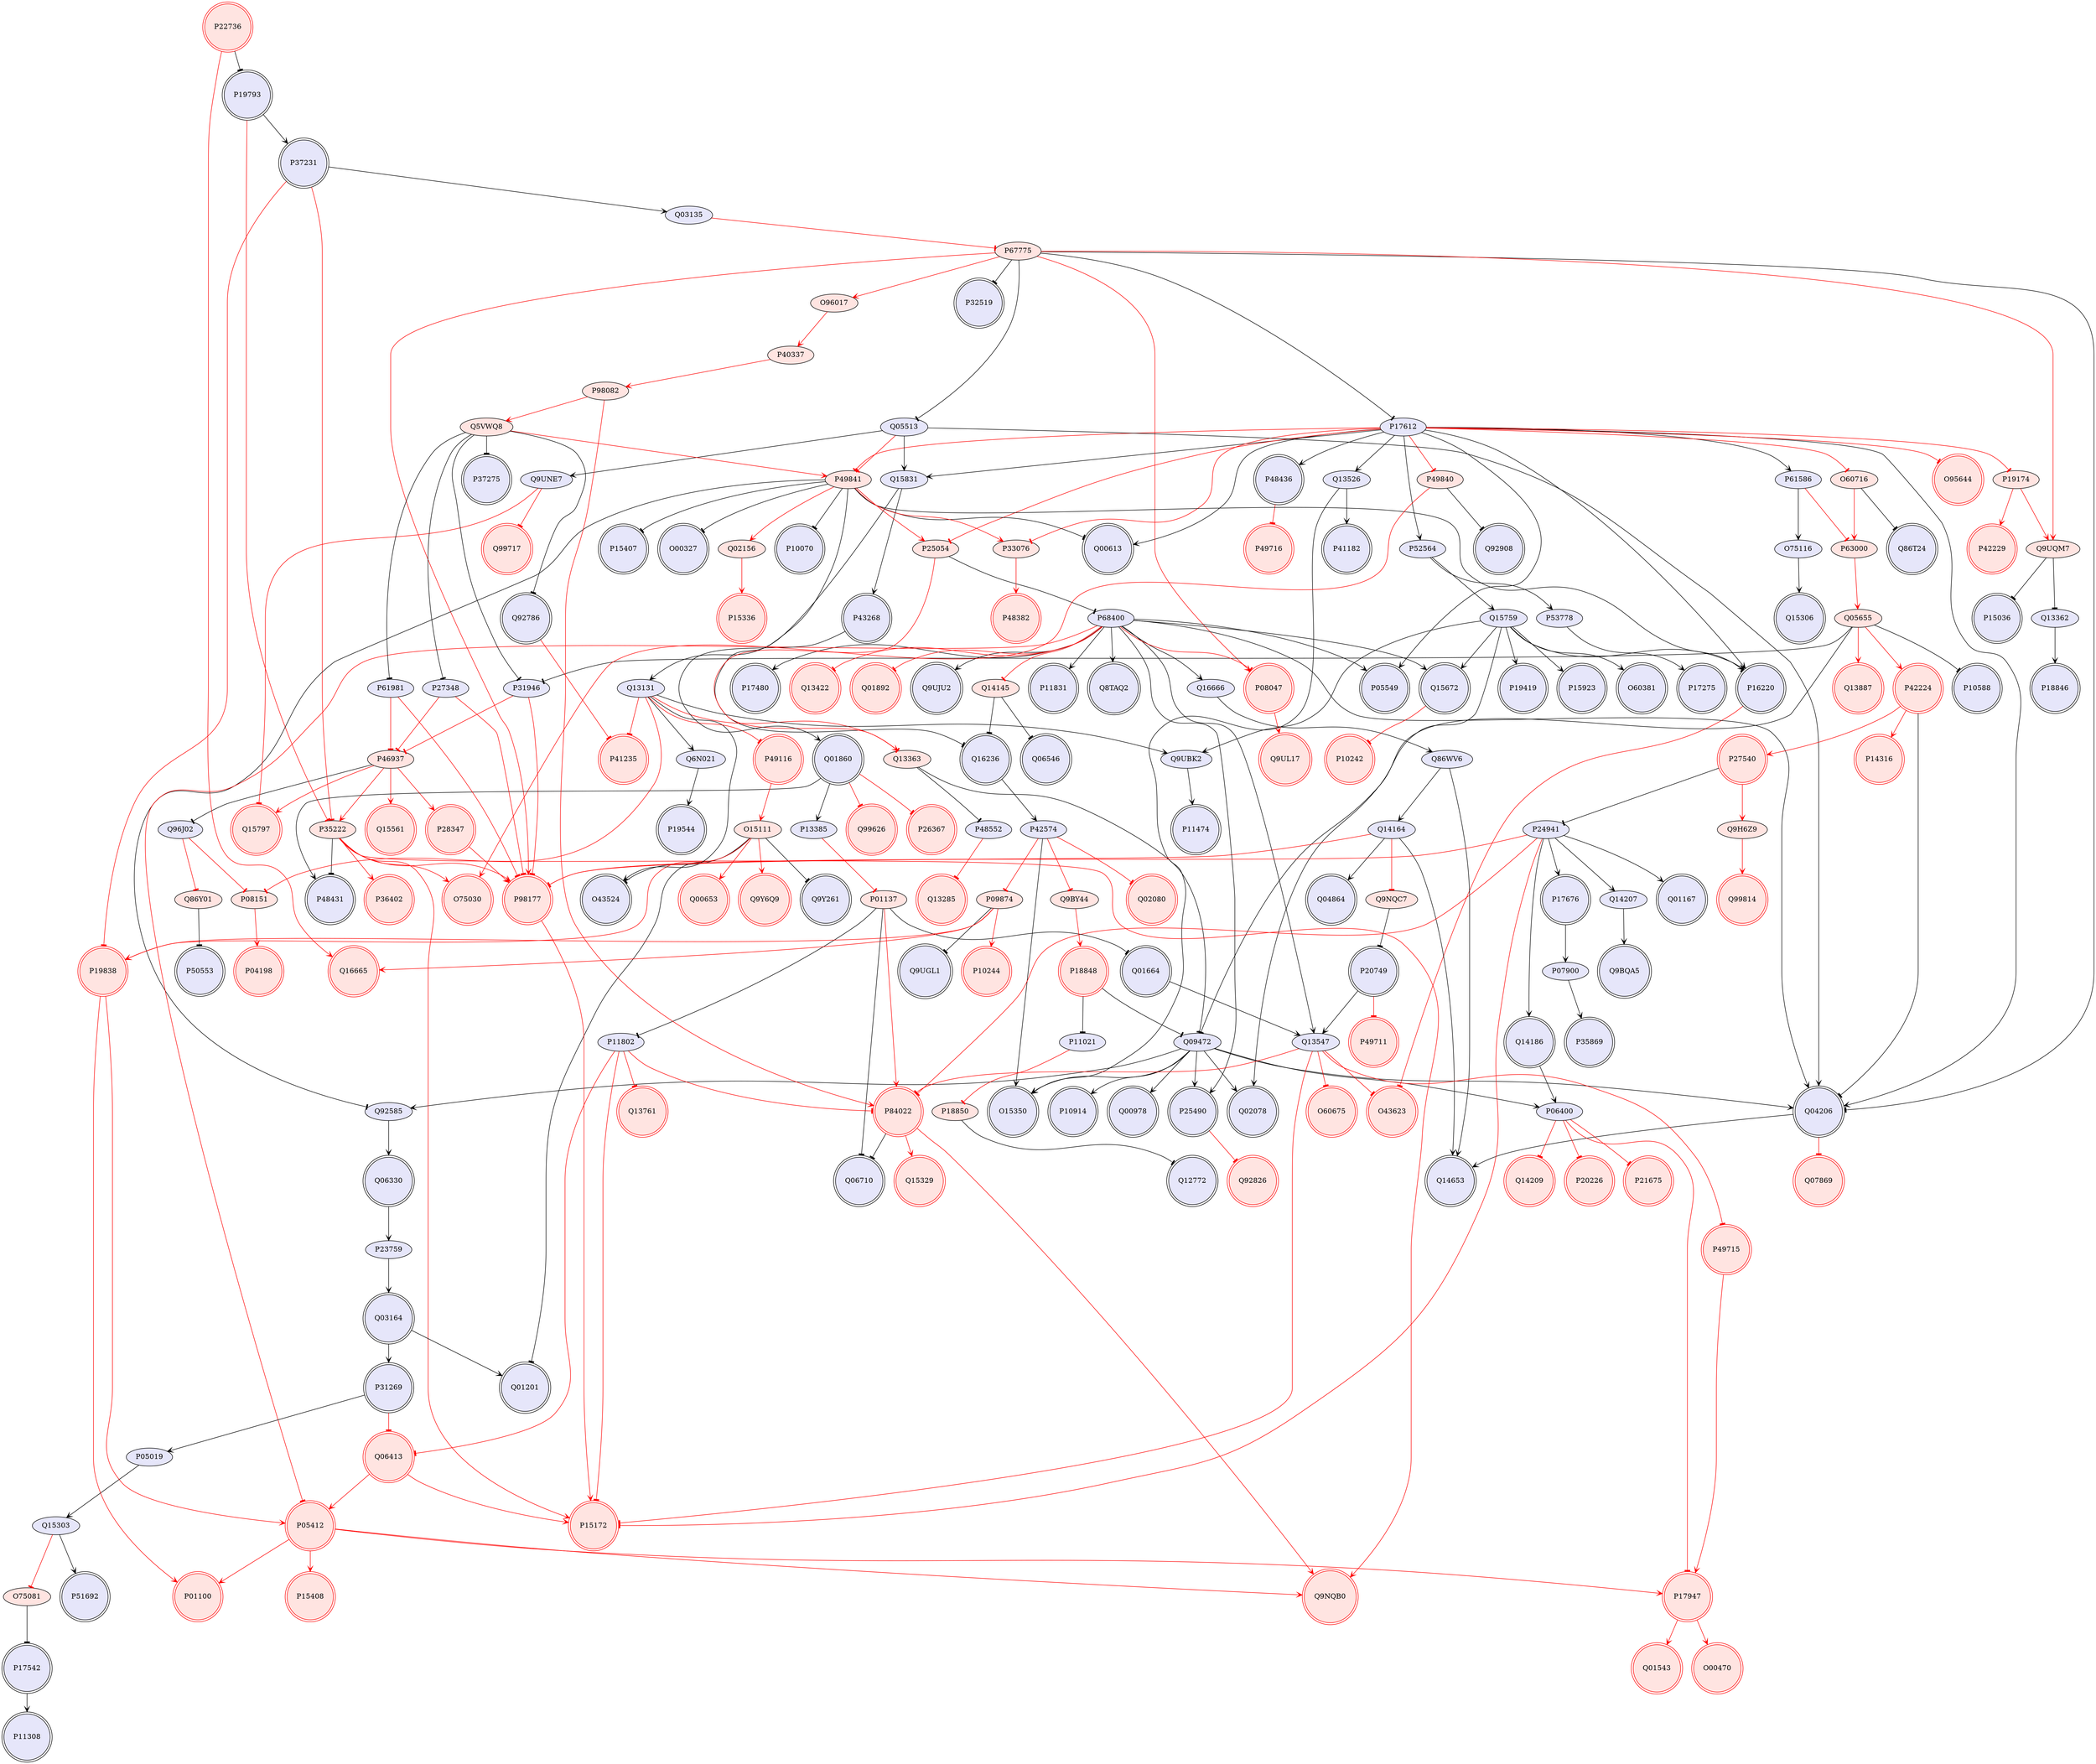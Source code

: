 digraph {

P17612->P61586 [penwidth=1, color=black, arrowhead="vee"]
P17612->P16220 [penwidth=1, color=black, arrowhead="vee"]
P17612->Q15831 [penwidth=1, color=black, arrowhead="vee"]
P67775->P17612 [penwidth=1, color=black, arrowhead="tee"]
P17612->P52564 [penwidth=1, color=black, arrowhead="vee"]
P17612->Q00613 [penwidth=1, color=black, arrowhead="vee"]
P17612->P48436 [penwidth=1, color=black, arrowhead="vee"]
P17612->Q04206 [penwidth=1, color=black, arrowhead="vee"]
P17612->Q13526 [penwidth=1, color=black, arrowhead="vee"]
P17612->P05549 [penwidth=1, color=black, arrowhead="vee"]
P46937->Q96J02 [penwidth=1, color=black, arrowhead="tee"]
P61586->O75116 [penwidth=1, color=black, arrowhead="vee"]
P37231->Q03135 [penwidth=1, color=black, arrowhead="vee"]
Q9NQC7->P20749 [penwidth=1, color=black, arrowhead="tee"]
O15111->Q01201 [penwidth=1, color=black, arrowhead="tee"]
O15111->O43524 [penwidth=1, color=black, arrowhead="tee"]
O15111->Q9Y261 [penwidth=1, color=black, arrowhead="tee"]
P19793->P37231 [penwidth=1, color=black, arrowhead="vee"]
P22736->P19793 [penwidth=1, color=black, arrowhead="tee"]
Q09472->O15350 [penwidth=1, color=black, arrowhead="vee"]
P42574->O15350 [penwidth=1, color=black, arrowhead="vee"]
Q13526->O15350 [penwidth=1, color=black, arrowhead="vee"]
P18848->Q09472 [penwidth=1, color=black, arrowhead="tee"]
Q13363->Q09472 [penwidth=1, color=black, arrowhead="tee"]
Q09472->P25490 [penwidth=1, color=black, arrowhead="vee"]
Q09472->P10914 [penwidth=1, color=black, arrowhead="vee"]
Q09472->P06400 [penwidth=1, color=black, arrowhead="vee"]
Q09472->Q92585 [penwidth=1, color=black, arrowhead="vee"]
Q09472->Q02078 [penwidth=1, color=black, arrowhead="vee"]
Q09472->Q04206 [penwidth=1, color=black, arrowhead="vee"]
Q05655->Q09472 [penwidth=1, color=black, arrowhead="tee"]
Q09472->Q00978 [penwidth=1, color=black, arrowhead="vee"]
P49841->O00327 [penwidth=1, color=black, arrowhead="tee"]
Q15303->P51692 [penwidth=1, color=black, arrowhead="vee"]
P35222->P48431 [penwidth=1, color=black, arrowhead="tee"]
Q13363->P48552 [penwidth=1, color=black, arrowhead="tee"]
P05019->Q15303 [penwidth=1, color=black, arrowhead="vee"]
Q15759->P16220 [penwidth=1, color=black, arrowhead="vee"]
P49841->P16220 [penwidth=1, color=black, arrowhead="tee"]
Q14164->Q14653 [penwidth=1, color=black, arrowhead="vee"]
Q14164->Q04864 [penwidth=1, color=black, arrowhead="vee"]
Q86WV6->Q14164 [penwidth=1, color=black, arrowhead="vee"]
P68400->P25490 [penwidth=1, color=black, arrowhead="vee"]
P25054->P68400 [penwidth=1, color=black, arrowhead="tee"]
P49841->P10070 [penwidth=1, color=black, arrowhead="tee"]
Q05513->Q15831 [penwidth=1, color=black, arrowhead="vee"]
Q15831->Q13131 [penwidth=1, color=black, arrowhead="vee"]
Q15831->P43268 [penwidth=1, color=black, arrowhead="vee"]
P24941->Q14207 [penwidth=1, color=black, arrowhead="vee"]
P24941->P17676 [penwidth=1, color=black, arrowhead="vee"]
P24941->Q14186 [penwidth=1, color=black, arrowhead="vee"]
P24941->Q01167 [penwidth=1, color=black, arrowhead="vee"]
P67775->Q04206 [penwidth=1, color=black, arrowhead="tee"]
P67775->Q05513 [penwidth=1, color=black, arrowhead="tee"]
P67775->P32519 [penwidth=1, color=black, arrowhead="tee"]
P49840->Q92908 [penwidth=1, color=black, arrowhead="tee"]
Q04206->Q14653 [penwidth=1, color=black, arrowhead="vee"]
Q86WV6->Q14653 [penwidth=1, color=black, arrowhead="vee"]
P52564->Q15759 [penwidth=1, color=black, arrowhead="vee"]
P52564->P53778 [penwidth=1, color=black, arrowhead="vee"]
O75116->Q15306 [penwidth=1, color=black, arrowhead="vee"]
P42224->Q04206 [penwidth=1, color=black, arrowhead="tee"]
P49841->Q00613 [penwidth=1, color=black, arrowhead="tee"]
O75081->P17542 [penwidth=1, color=black, arrowhead="tee"]
P68400->Q9UJU2 [penwidth=1, color=black, arrowhead="vee"]
Q16236->P42574 [penwidth=1, color=black, arrowhead="vee"]
Q92585->Q06330 [penwidth=1, color=black, arrowhead="vee"]
Q06330->P23759 [penwidth=1, color=black, arrowhead="vee"]
Q13362->P18846 [penwidth=1, color=black, arrowhead="vee"]
Q14207->Q9BQA5 [penwidth=1, color=black, arrowhead="vee"]
P68400->P11831 [penwidth=1, color=black, arrowhead="vee"]
P68400->Q13547 [penwidth=1, color=black, arrowhead="vee"]
P20749->Q13547 [penwidth=1, color=black, arrowhead="vee"]
Q01664->Q13547 [penwidth=1, color=black, arrowhead="vee"]
Q03164->Q01201 [penwidth=1, color=black, arrowhead="vee"]
Q05513->Q9UNE7 [penwidth=1, color=black, arrowhead="vee"]
Q9UQM7->Q13362 [penwidth=1, color=black, arrowhead="tee"]
Q9UQM7->P15036 [penwidth=1, color=black, arrowhead="tee"]
P18850->Q12772 [penwidth=1, color=black, arrowhead="tee"]
P68400->Q8TAQ2 [penwidth=1, color=black, arrowhead="vee"]
P68400->Q04206 [penwidth=1, color=black, arrowhead="vee"]
P68400->Q15672 [penwidth=1, color=black, arrowhead="vee"]
P68400->Q16666 [penwidth=1, color=black, arrowhead="vee"]
P68400->P17480 [penwidth=1, color=black, arrowhead="vee"]
P68400->P05549 [penwidth=1, color=black, arrowhead="vee"]
Q15759->P15923 [penwidth=1, color=black, arrowhead="vee"]
Q15759->Q9UBK2 [penwidth=1, color=black, arrowhead="vee"]
Q15759->Q02078 [penwidth=1, color=black, arrowhead="vee"]
Q15759->Q15672 [penwidth=1, color=black, arrowhead="vee"]
Q15759->O60381 [penwidth=1, color=black, arrowhead="vee"]
Q15759->P19419 [penwidth=1, color=black, arrowhead="vee"]
P49841->P15407 [penwidth=1, color=black, arrowhead="tee"]
P84022->Q06710 [penwidth=1, color=black, arrowhead="tee"]
P01137->Q06710 [penwidth=1, color=black, arrowhead="tee"]
Q14186->P06400 [penwidth=1, color=black, arrowhead="vee"]
Q14145->Q06546 [penwidth=1, color=black, arrowhead="tee"]
P49841->Q92585 [penwidth=1, color=black, arrowhead="tee"]
Q13131->Q9UBK2 [penwidth=1, color=black, arrowhead="vee"]
Q9UBK2->P11474 [penwidth=1, color=black, arrowhead="vee"]
Q05513->Q04206 [penwidth=1, color=black, arrowhead="vee"]
P17676->P07900 [penwidth=1, color=black, arrowhead="vee"]
P49841->Q16236 [penwidth=1, color=black, arrowhead="tee"]
Q14145->Q16236 [penwidth=1, color=black, arrowhead="tee"]
Q03164->P31269 [penwidth=1, color=black, arrowhead="vee"]
P23759->Q03164 [penwidth=1, color=black, arrowhead="vee"]
P09874->Q9UGL1 [penwidth=1, color=black, arrowhead="tee"]
Q05655->P31946 [penwidth=1, color=black, arrowhead="tee"]
Q05655->P10588 [penwidth=1, color=black, arrowhead="tee"]
Q13131->O43524 [penwidth=1, color=black, arrowhead="vee"]
O60716->Q86T24 [penwidth=1, color=black, arrowhead="tee"]
Q13526->P41182 [penwidth=1, color=black, arrowhead="vee"]
P07900->P35869 [penwidth=1, color=black, arrowhead="vee"]
Q5VWQ8->P31946 [penwidth=1, color=black, arrowhead="tee"]
Q86Y01->P50553 [penwidth=1, color=black, arrowhead="tee"]
Q16666->Q86WV6 [penwidth=1, color=black, arrowhead="vee"]
Q13131->Q6N021 [penwidth=1, color=black, arrowhead="vee"]
Q6N021->P19544 [penwidth=1, color=black, arrowhead="vee"]
P43268->Q01860 [penwidth=1, color=black, arrowhead="vee"]
P17542->P11308 [penwidth=1, color=black, arrowhead="vee"]
Q01860->P48431 [penwidth=1, color=black, arrowhead="vee"]
Q01860->P13385 [penwidth=1, color=black, arrowhead="vee"]
Q5VWQ8->P37275 [penwidth=1, color=black, arrowhead="tee"]
P53778->P17275 [penwidth=1, color=black, arrowhead="vee"]
P18848->P11021 [penwidth=1, color=black, arrowhead="tee"]
Q5VWQ8->Q92786 [penwidth=1, color=black, arrowhead="tee"]
P01137->P11802 [penwidth=1, color=black, arrowhead="tee"]
P01137->Q01664 [penwidth=1, color=black, arrowhead="tee"]
P27540->P24941 [penwidth=1, color=black, arrowhead="tee"]
P31269->P05019 [penwidth=1, color=black, arrowhead="vee"]
P17612->P25054 [penwidth=1, color=red, arrowhead="tee"]
P17612->P49840 [penwidth=1, color=red, arrowhead="tee"]
P17612->P19174 [penwidth=1, color=red, arrowhead="tee"]
P17612->O60716 [penwidth=1, color=red, arrowhead="tee"]
P17612->P49841 [penwidth=1, color=red, arrowhead="tee"]
P17612->O95644 [penwidth=1, color=red, arrowhead="tee"]
P17612->P33076 [penwidth=1, color=red, arrowhead="tee"]
Q96J02->P08151 [penwidth=1, color=red, arrowhead="tee"]
Q96J02->Q86Y01 [penwidth=1, color=red, arrowhead="tee"]
P61586->P63000 [penwidth=1, color=red, arrowhead="tee"]
Q03135->P67775 [penwidth=1, color=red, arrowhead="tee"]
P63000->Q05655 [penwidth=1, color=red, arrowhead="vee"]
O60716->P63000 [penwidth=1, color=red, arrowhead="vee"]
Q14164->Q9NQC7 [penwidth=1, color=red, arrowhead="tee"]
O15111->Q00653 [penwidth=1, color=red, arrowhead="vee"]
P49116->O15111 [penwidth=1, color=red, arrowhead="vee"]
O15111->P19838 [penwidth=1, color=red, arrowhead="vee"]
O15111->Q9Y6Q9 [penwidth=1, color=red, arrowhead="vee"]
P19793->P35222 [penwidth=1, color=red, arrowhead="tee"]
Q9UNE7->Q99717 [penwidth=1, color=red, arrowhead="tee"]
Q9BY44->P18848 [penwidth=1, color=red, arrowhead="vee"]
Q13131->P08151 [penwidth=1, color=red, arrowhead="tee"]
P46937->P35222 [penwidth=1, color=red, arrowhead="vee"]
P35222->Q9NQB0 [penwidth=1, color=red, arrowhead="vee"]
P35222->P15172 [penwidth=1, color=red, arrowhead="vee"]
P35222->O75030 [penwidth=1, color=red, arrowhead="vee"]
P35222->P36402 [penwidth=1, color=red, arrowhead="vee"]
P35222->P98177 [penwidth=1, color=red, arrowhead="vee"]
P46937->Q15797 [penwidth=1, color=red, arrowhead="vee"]
Q9UNE7->Q15797 [penwidth=1, color=red, arrowhead="tee"]
P25054->Q13363 [penwidth=1, color=red, arrowhead="vee"]
Q13131->Q13363 [penwidth=1, color=red, arrowhead="tee"]
P42224->P27540 [penwidth=1, color=red, arrowhead="vee"]
P27540->Q9H6Z9 [penwidth=1, color=red, arrowhead="vee"]
P09874->P10244 [penwidth=1, color=red, arrowhead="vee"]
P31946->P46937 [penwidth=1, color=red, arrowhead="tee"]
P46937->Q15561 [penwidth=1, color=red, arrowhead="vee"]
P46937->P28347 [penwidth=1, color=red, arrowhead="vee"]
Q13131->P49116 [penwidth=1, color=red, arrowhead="tee"]
P49715->P17947 [penwidth=1, color=red, arrowhead="vee"]
Q14164->P98177 [penwidth=1, color=red, arrowhead="tee"]
P37231->P19838 [penwidth=1, color=red, arrowhead="tee"]
P19838->P05412 [penwidth=1, color=red, arrowhead="vee"]
P09874->P19838 [penwidth=1, color=red, arrowhead="vee"]
P19838->P01100 [penwidth=1, color=red, arrowhead="vee"]
P49841->P25054 [penwidth=1, color=red, arrowhead="vee"]
P48552->Q13285 [penwidth=1, color=red, arrowhead="tee"]
P06400->Q14209 [penwidth=1, color=red, arrowhead="tee"]
P05412->Q9NQB0 [penwidth=1, color=red, arrowhead="vee"]
P84022->Q9NQB0 [penwidth=1, color=red, arrowhead="vee"]
P24941->P15172 [penwidth=1, color=red, arrowhead="tee"]
P24941->P84022 [penwidth=1, color=red, arrowhead="tee"]
P24941->P98177 [penwidth=1, color=red, arrowhead="tee"]
P67775->Q9UQM7 [penwidth=1, color=red, arrowhead="vee"]
P67775->O96017 [penwidth=1, color=red, arrowhead="vee"]
P67775->P08047 [penwidth=1, color=red, arrowhead="vee"]
P67775->P98177 [penwidth=1, color=red, arrowhead="vee"]
P06400->P20226 [penwidth=1, color=red, arrowhead="tee"]
P49840->O75030 [penwidth=1, color=red, arrowhead="vee"]
Q05655->P42224 [penwidth=1, color=red, arrowhead="vee"]
P42224->P14316 [penwidth=1, color=red, arrowhead="vee"]
Q15303->O75081 [penwidth=1, color=red, arrowhead="tee"]
P68400->P05412 [penwidth=1, color=red, arrowhead="tee"]
P05412->P17947 [penwidth=1, color=red, arrowhead="vee"]
P05412->P01100 [penwidth=1, color=red, arrowhead="vee"]
P05412->P15408 [penwidth=1, color=red, arrowhead="vee"]
Q13547->P15172 [penwidth=1, color=red, arrowhead="tee"]
P11802->P15172 [penwidth=1, color=red, arrowhead="tee"]
Q06413->P15172 [penwidth=1, color=red, arrowhead="vee"]
P42574->Q9BY44 [penwidth=1, color=red, arrowhead="tee"]
P42574->P09874 [penwidth=1, color=red, arrowhead="tee"]
P42574->Q02080 [penwidth=1, color=red, arrowhead="tee"]
Q13547->O60675 [penwidth=1, color=red, arrowhead="tee"]
Q13547->P84022 [penwidth=1, color=red, arrowhead="tee"]
Q13547->O43623 [penwidth=1, color=red, arrowhead="tee"]
P19174->Q9UQM7 [penwidth=1, color=red, arrowhead="vee"]
P19174->P42229 [penwidth=1, color=red, arrowhead="vee"]
Q9H6Z9->Q99814 [penwidth=1, color=red, arrowhead="vee"]
P11021->P18850 [penwidth=1, color=red, arrowhead="tee"]
P68400->P08047 [penwidth=1, color=red, arrowhead="tee"]
P68400->Q14145 [penwidth=1, color=red, arrowhead="tee"]
P68400->Q13422 [penwidth=1, color=red, arrowhead="tee"]
P68400->Q01892 [penwidth=1, color=red, arrowhead="tee"]
Q02156->P15336 [penwidth=1, color=red, arrowhead="vee"]
P11802->Q13761 [penwidth=1, color=red, arrowhead="tee"]
P06400->P17947 [penwidth=1, color=red, arrowhead="tee"]
P06400->P21675 [penwidth=1, color=red, arrowhead="tee"]
P08047->Q9UL17 [penwidth=1, color=red, arrowhead="vee"]
Q04206->Q07869 [penwidth=1, color=red, arrowhead="tee"]
P22736->Q16665 [penwidth=1, color=red, arrowhead="vee"]
P09874->Q16665 [penwidth=1, color=red, arrowhead="vee"]
O96017->P40337 [penwidth=1, color=red, arrowhead="vee"]
P84022->Q15329 [penwidth=1, color=red, arrowhead="vee"]
P01137->P84022 [penwidth=1, color=red, arrowhead="vee"]
P11802->P84022 [penwidth=1, color=red, arrowhead="tee"]
P98082->P84022 [penwidth=1, color=red, arrowhead="vee"]
Q05513->P49841 [penwidth=1, color=red, arrowhead="tee"]
Q05655->Q13887 [penwidth=1, color=red, arrowhead="vee"]
P49841->Q02156 [penwidth=1, color=red, arrowhead="vee"]
Q5VWQ8->P49841 [penwidth=1, color=red, arrowhead="vee"]
P49841->P33076 [penwidth=1, color=red, arrowhead="vee"]
P31946->P98177 [penwidth=1, color=red, arrowhead="tee"]
P13385->P01137 [penwidth=1, color=red, arrowhead="tee"]
Q92786->P41235 [penwidth=1, color=red, arrowhead="tee"]
P11802->Q06413 [penwidth=1, color=red, arrowhead="tee"]
P98082->Q5VWQ8 [penwidth=1, color=red, arrowhead="vee"]
Q13131->P41235 [penwidth=1, color=red, arrowhead="tee"]
P33076->P48382 [penwidth=1, color=red, arrowhead="vee"]
P98177->P15172 [penwidth=1, color=red, arrowhead="vee"]
P16220->O43623 [penwidth=1, color=red, arrowhead="tee"]
Q15672->P10242 [penwidth=1, color=red, arrowhead="tee"]
Q06413->P05412 [penwidth=1, color=red, arrowhead="vee"]
P28347->P98177 [penwidth=1, color=red, arrowhead="vee"]
Q13547->P49715 [penwidth=1, color=red, arrowhead="tee"]
P08151->P04198 [penwidth=1, color=red, arrowhead="vee"]
P20749->P49711 [penwidth=1, color=red, arrowhead="tee"]
P25490->Q92826 [penwidth=1, color=red, arrowhead="tee"]
P31269->Q06413 [penwidth=1, color=red, arrowhead="tee"]
Q01860->Q99626 [penwidth=1, color=red, arrowhead="tee"]
Q01860->P26367 [penwidth=1, color=red, arrowhead="tee"]
P17947->Q01543 [penwidth=1, color=red, arrowhead="vee"]
P17947->O00470 [penwidth=1, color=red, arrowhead="vee"]
P40337->P98082 [penwidth=1, color=red, arrowhead="vee"]
P48436->P49716 [penwidth=1, color=red, arrowhead="tee"]
P37231->P35222 [penwidth=1, color=red, arrowhead="tee"]
Q5VWQ8->P27348 [penwidth=1, color=black, arrowhead="tee"]
P27348->P46937 [penwidth=1, color=red, arrowhead="tee"]
P27348->P98177 [penwidth=1, color=red, arrowhead="tee"]
Q5VWQ8->P61981 [penwidth=1, color=black, arrowhead="tee"]
P61981->P46937 [penwidth=1, color=red, arrowhead="tee"]
P61981->P98177 [penwidth=1, color=red, arrowhead="tee"]
P22736 [style=filled, color=red, fillcolor=mistyrose, shape=invhouse];
P35869 [style=filled, color=black, fillcolor=lavender, shape=doublecircle];
P27540 [style=filled, color=red, fillcolor=mistyrose, shape=doublecircle];
O00327 [style=filled, color=black, fillcolor=lavender, shape=doublecircle];
P50553 [style=filled, color=black, fillcolor=lavender, shape=doublecircle];
P18846 [style=filled, color=black, fillcolor=lavender, shape=doublecircle];
P15336 [style=filled, color=red, fillcolor=mistyrose, shape=doublecircle];
P18848 [style=filled, color=red, fillcolor=mistyrose, shape=doublecircle];
P20749 [style=filled, color=black, fillcolor=lavender, shape=doublecircle];
P41182 [style=filled, color=black, fillcolor=lavender, shape=doublecircle];
Q99626 [style=filled, color=red, fillcolor=mistyrose, shape=doublecircle];
P49715 [style=filled, color=red, fillcolor=mistyrose, shape=doublecircle];
P17676 [style=filled, color=black, fillcolor=lavender, shape=doublecircle];
P49716 [style=filled, color=red, fillcolor=mistyrose, shape=doublecircle];
P16220 [style=filled, color=black, fillcolor=lavender, shape=doublecircle];
P49711 [style=filled, color=red, fillcolor=mistyrose, shape=doublecircle];
Q14209 [style=filled, color=red, fillcolor=mistyrose, shape=doublecircle];
Q15329 [style=filled, color=red, fillcolor=mistyrose, shape=doublecircle];
P32519 [style=filled, color=black, fillcolor=lavender, shape=doublecircle];
P19419 [style=filled, color=black, fillcolor=lavender, shape=doublecircle];
Q99814 [style=filled, color=red, fillcolor=mistyrose, shape=doublecircle];
P11308 [style=filled, color=black, fillcolor=lavender, shape=doublecircle];
P11474 [style=filled, color=black, fillcolor=lavender, shape=doublecircle];
P15036 [style=filled, color=black, fillcolor=lavender, shape=doublecircle];
P43268 [style=filled, color=black, fillcolor=lavender, shape=doublecircle];
Q01543 [style=filled, color=red, fillcolor=mistyrose, shape=doublecircle];
P01100 [style=filled, color=red, fillcolor=mistyrose, shape=doublecircle];
P15407 [style=filled, color=black, fillcolor=lavender, shape=doublecircle];
P15408 [style=filled, color=red, fillcolor=mistyrose, shape=doublecircle];
Q9Y261 [style=filled, color=black, fillcolor=lavender, shape=doublecircle];
Q01167 [style=filled, color=black, fillcolor=lavender, shape=doublecircle];
O43524 [style=filled, color=black, fillcolor=lavender, shape=doublecircle];
P98177 [style=filled, color=red, fillcolor=mistyrose, shape=doublecircle];
Q06546 [style=filled, color=black, fillcolor=lavender, shape=doublecircle];
Q92908 [style=filled, color=black, fillcolor=lavender, shape=doublecircle];
P10070 [style=filled, color=black, fillcolor=lavender, shape=doublecircle];
O60381 [style=filled, color=black, fillcolor=lavender, shape=doublecircle];
Q16665 [style=filled, color=red, fillcolor=mistyrose, shape=doublecircle];
Q9BQA5 [style=filled, color=black, fillcolor=lavender, shape=doublecircle];
P41235 [style=filled, color=red, fillcolor=mistyrose, shape=doublecircle];
P31269 [style=filled, color=black, fillcolor=lavender, shape=doublecircle];
Q92826 [style=filled, color=red, fillcolor=mistyrose, shape=doublecircle];
Q00613 [style=filled, color=black, fillcolor=lavender, shape=doublecircle];
Q13422 [style=filled, color=red, fillcolor=mistyrose, shape=doublecircle];
P10914 [style=filled, color=black, fillcolor=lavender, shape=doublecircle];
P14316 [style=filled, color=red, fillcolor=mistyrose, shape=doublecircle];
Q14653 [style=filled, color=black, fillcolor=lavender, shape=doublecircle];
Q15306 [style=filled, color=black, fillcolor=lavender, shape=doublecircle];
Q00978 [style=filled, color=black, fillcolor=lavender, shape=doublecircle];
P05412 [style=filled, color=red, fillcolor=mistyrose, shape=doublecircle];
P17275 [style=filled, color=black, fillcolor=lavender, shape=doublecircle];
Q9UGL1 [style=filled, color=black, fillcolor=lavender, shape=doublecircle];
Q13887 [style=filled, color=red, fillcolor=mistyrose, shape=doublecircle];
Q03164 [style=filled, color=black, fillcolor=lavender, shape=doublecircle];
Q9UJU2 [style=filled, color=black, fillcolor=lavender, shape=doublecircle];
O60675 [style=filled, color=red, fillcolor=mistyrose, shape=doublecircle];
Q02078 [style=filled, color=black, fillcolor=lavender, shape=doublecircle];
Q02080 [style=filled, color=red, fillcolor=mistyrose, shape=doublecircle];
Q06413 [style=filled, color=red, fillcolor=mistyrose, shape=doublecircle];
O00470 [style=filled, color=red, fillcolor=mistyrose, shape=doublecircle];
O75030 [style=filled, color=red, fillcolor=mistyrose, shape=doublecircle];
P10242 [style=filled, color=red, fillcolor=mistyrose, shape=doublecircle];
P10244 [style=filled, color=red, fillcolor=mistyrose, shape=doublecircle];
P04198 [style=filled, color=red, fillcolor=mistyrose, shape=doublecircle];
P15172 [style=filled, color=red, fillcolor=mistyrose, shape=doublecircle];
Q9Y6Q9 [style=filled, color=red, fillcolor=mistyrose, shape=doublecircle];
O95644 [style=filled, color=red, fillcolor=mistyrose, shape=doublecircle];
Q16236 [style=filled, color=black, fillcolor=lavender, shape=doublecircle];
P19838 [style=filled, color=red, fillcolor=mistyrose, shape=doublecircle];
Q00653 [style=filled, color=red, fillcolor=mistyrose, shape=doublecircle];
P49116 [style=filled, color=red, fillcolor=mistyrose, shape=doublecircle];
P10588 [style=filled, color=black, fillcolor=lavender, shape=doublecircle];
P22736 [style=filled, color=red, fillcolor=mistyrose, shape=doublecircle];
Q13285 [style=filled, color=red, fillcolor=mistyrose, shape=doublecircle];
P26367 [style=filled, color=red, fillcolor=mistyrose, shape=doublecircle];
Q06710 [style=filled, color=black, fillcolor=lavender, shape=doublecircle];
Q01860 [style=filled, color=black, fillcolor=lavender, shape=doublecircle];
Q07869 [style=filled, color=red, fillcolor=mistyrose, shape=doublecircle];
P37231 [style=filled, color=black, fillcolor=lavender, shape=doublecircle];
Q92786 [style=filled, color=black, fillcolor=lavender, shape=doublecircle];
Q06330 [style=filled, color=black, fillcolor=lavender, shape=doublecircle];
Q04864 [style=filled, color=black, fillcolor=lavender, shape=doublecircle];
Q04206 [style=filled, color=black, fillcolor=lavender, shape=doublecircle];
Q01201 [style=filled, color=black, fillcolor=lavender, shape=doublecircle];
P48382 [style=filled, color=red, fillcolor=mistyrose, shape=doublecircle];
Q13761 [style=filled, color=red, fillcolor=mistyrose, shape=doublecircle];
P19793 [style=filled, color=black, fillcolor=lavender, shape=doublecircle];
Q15797 [style=filled, color=red, fillcolor=mistyrose, shape=doublecircle];
P84022 [style=filled, color=red, fillcolor=mistyrose, shape=doublecircle];
Q99717 [style=filled, color=red, fillcolor=mistyrose, shape=doublecircle];
Q8TAQ2 [style=filled, color=black, fillcolor=lavender, shape=doublecircle];
O43623 [style=filled, color=red, fillcolor=mistyrose, shape=doublecircle];
P48431 [style=filled, color=black, fillcolor=lavender, shape=doublecircle];
P48436 [style=filled, color=black, fillcolor=lavender, shape=doublecircle];
P08047 [style=filled, color=red, fillcolor=mistyrose, shape=doublecircle];
P17947 [style=filled, color=red, fillcolor=mistyrose, shape=doublecircle];
Q01892 [style=filled, color=red, fillcolor=mistyrose, shape=doublecircle];
Q12772 [style=filled, color=black, fillcolor=lavender, shape=doublecircle];
P11831 [style=filled, color=black, fillcolor=lavender, shape=doublecircle];
P42224 [style=filled, color=red, fillcolor=mistyrose, shape=doublecircle];
P42229 [style=filled, color=red, fillcolor=mistyrose, shape=doublecircle];
P51692 [style=filled, color=black, fillcolor=lavender, shape=doublecircle];
P21675 [style=filled, color=red, fillcolor=mistyrose, shape=doublecircle];
P17542 [style=filled, color=black, fillcolor=lavender, shape=doublecircle];
P20226 [style=filled, color=red, fillcolor=mistyrose, shape=doublecircle];
Q9UL17 [style=filled, color=red, fillcolor=mistyrose, shape=doublecircle];
P15923 [style=filled, color=black, fillcolor=lavender, shape=doublecircle];
P36402 [style=filled, color=red, fillcolor=mistyrose, shape=doublecircle];
Q9NQB0 [style=filled, color=red, fillcolor=mistyrose, shape=doublecircle];
P28347 [style=filled, color=red, fillcolor=mistyrose, shape=doublecircle];
Q15561 [style=filled, color=red, fillcolor=mistyrose, shape=doublecircle];
P05549 [style=filled, color=black, fillcolor=lavender, shape=doublecircle];
Q01664 [style=filled, color=black, fillcolor=lavender, shape=doublecircle];
Q14186 [style=filled, color=black, fillcolor=lavender, shape=doublecircle];
O15350 [style=filled, color=black, fillcolor=lavender, shape=doublecircle];
Q15672 [style=filled, color=black, fillcolor=lavender, shape=doublecircle];
P17480 [style=filled, color=black, fillcolor=lavender, shape=doublecircle];
P19544 [style=filled, color=black, fillcolor=lavender, shape=doublecircle];
P25490 [style=filled, color=black, fillcolor=lavender, shape=doublecircle];
Q86T24 [style=filled, color=black, fillcolor=lavender, shape=doublecircle];
P37275 [style=filled, color=black, fillcolor=lavender, shape=doublecircle];
P17612 [style=filled, fillcolor=lavender];
P67775 [style=filled, fillcolor=mistyrose];
P46937 [style=filled, fillcolor=mistyrose];
P61586 [style=filled, fillcolor=lavender];
Q9NQC7 [style=filled, fillcolor=mistyrose];
O15111 [style=filled, fillcolor=mistyrose];
Q09472 [style=filled, fillcolor=lavender];
P42574 [style=filled, fillcolor=lavender];
Q13526 [style=filled, fillcolor=lavender];
Q13363 [style=filled, fillcolor=mistyrose];
Q05655 [style=filled, fillcolor=mistyrose];
P49841 [style=filled, fillcolor=mistyrose];
Q15303 [style=filled, fillcolor=lavender];
P35222 [style=filled, fillcolor=mistyrose];
P05019 [style=filled, fillcolor=lavender];
Q15759 [style=filled, fillcolor=lavender];
Q14164 [style=filled, fillcolor=lavender];
Q86WV6 [style=filled, fillcolor=lavender];
P68400 [style=filled, fillcolor=lavender];
P25054 [style=filled, fillcolor=mistyrose];
Q05513 [style=filled, fillcolor=lavender];
Q15831 [style=filled, fillcolor=lavender];
P24941 [style=filled, fillcolor=lavender];
P49840 [style=filled, fillcolor=mistyrose];
P52564 [style=filled, fillcolor=lavender];
O75116 [style=filled, fillcolor=lavender];
O75081 [style=filled, fillcolor=mistyrose];
Q92585 [style=filled, fillcolor=lavender];
Q13362 [style=filled, fillcolor=lavender];
Q14207 [style=filled, fillcolor=lavender];
Q9UQM7 [style=filled, fillcolor=mistyrose];
P18850 [style=filled, fillcolor=mistyrose];
P01137 [style=filled, fillcolor=mistyrose];
Q14145 [style=filled, fillcolor=mistyrose];
Q13131 [style=filled, fillcolor=lavender];
Q9UBK2 [style=filled, fillcolor=lavender];
P23759 [style=filled, fillcolor=lavender];
P09874 [style=filled, fillcolor=mistyrose];
O60716 [style=filled, fillcolor=mistyrose];
P07900 [style=filled, fillcolor=lavender];
Q5VWQ8 [style=filled, fillcolor=mistyrose];
Q86Y01 [style=filled, fillcolor=mistyrose];
Q16666 [style=filled, fillcolor=lavender];
Q6N021 [style=filled, fillcolor=lavender];
P53778 [style=filled, fillcolor=lavender];
Q96J02 [style=filled, fillcolor=lavender];
Q03135 [style=filled, fillcolor=lavender];
P63000 [style=filled, fillcolor=mistyrose];
Q9UNE7 [style=filled, fillcolor=lavender];
Q9BY44 [style=filled, fillcolor=mistyrose];
P31946 [style=filled, fillcolor=lavender];
P48552 [style=filled, fillcolor=lavender];
P06400 [style=filled, fillcolor=lavender];
Q13547 [style=filled, fillcolor=lavender];
P11802 [style=filled, fillcolor=lavender];
P19174 [style=filled, fillcolor=mistyrose];
Q9H6Z9 [style=filled, fillcolor=mistyrose];
P11021 [style=filled, fillcolor=lavender];
Q02156 [style=filled, fillcolor=mistyrose];
O96017 [style=filled, fillcolor=mistyrose];
P98082 [style=filled, fillcolor=mistyrose];
P13385 [style=filled, fillcolor=lavender];
P33076 [style=filled, fillcolor=mistyrose];
P08151 [style=filled, fillcolor=mistyrose];
P40337 [style=filled, fillcolor=mistyrose];
P27348 [style=filled, fillcolor=lavender];
P61981 [style=filled, fillcolor=lavender];


}
